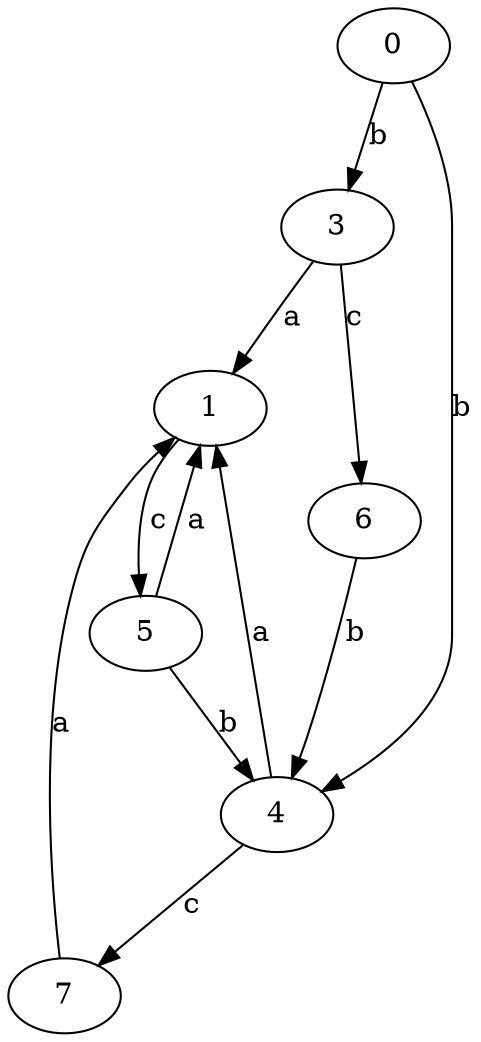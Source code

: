 strict digraph  {
1;
3;
4;
5;
6;
7;
0;
1 -> 5  [label=c];
3 -> 1  [label=a];
3 -> 6  [label=c];
4 -> 1  [label=a];
4 -> 7  [label=c];
5 -> 1  [label=a];
5 -> 4  [label=b];
6 -> 4  [label=b];
7 -> 1  [label=a];
0 -> 3  [label=b];
0 -> 4  [label=b];
}
